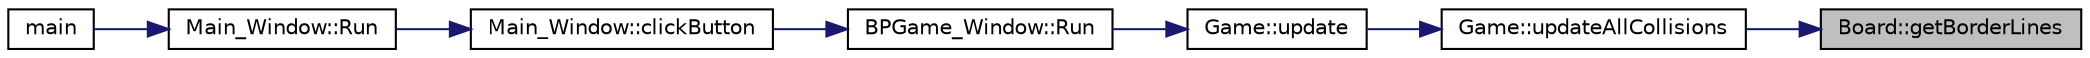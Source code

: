 digraph "Board::getBorderLines"
{
 // LATEX_PDF_SIZE
  edge [fontname="Helvetica",fontsize="10",labelfontname="Helvetica",labelfontsize="10"];
  node [fontname="Helvetica",fontsize="10",shape=record];
  rankdir="RL";
  Node1 [label="Board::getBorderLines",height=0.2,width=0.4,color="black", fillcolor="grey75", style="filled", fontcolor="black",tooltip="Lineas existentes con las que la bola puede colisionar."];
  Node1 -> Node2 [dir="back",color="midnightblue",fontsize="10",style="solid",fontname="Helvetica"];
  Node2 [label="Game::updateAllCollisions",height=0.2,width=0.4,color="black", fillcolor="white", style="filled",URL="$classGame.html#a9ccdc116d2cf1027eef23cedc86bfbfc",tooltip="Actaulizador de todas las colisiones posibles."];
  Node2 -> Node3 [dir="back",color="midnightblue",fontsize="10",style="solid",fontname="Helvetica"];
  Node3 [label="Game::update",height=0.2,width=0.4,color="black", fillcolor="white", style="filled",URL="$classGame.html#a79df6376b332d63c9eca0dcee30305c3",tooltip=" "];
  Node3 -> Node4 [dir="back",color="midnightblue",fontsize="10",style="solid",fontname="Helvetica"];
  Node4 [label="BPGame_Window::Run",height=0.2,width=0.4,color="black", fillcolor="white", style="filled",URL="$classBPGame__Window.html#af16ea50673729421b824d00b57769c7b",tooltip="Run the window for the BP Game."];
  Node4 -> Node5 [dir="back",color="midnightblue",fontsize="10",style="solid",fontname="Helvetica"];
  Node5 [label="Main_Window::clickButton",height=0.2,width=0.4,color="black", fillcolor="white", style="filled",URL="$classMain__Window.html#a502bce91d1c3e08d193eb817c9b79f00",tooltip="It is called if the mouse is left clicked, and changes the window if the click was over a button."];
  Node5 -> Node6 [dir="back",color="midnightblue",fontsize="10",style="solid",fontname="Helvetica"];
  Node6 [label="Main_Window::Run",height=0.2,width=0.4,color="black", fillcolor="white", style="filled",URL="$classMain__Window.html#ae90070ea093f89d1f207b686e6e569a3",tooltip="Initializes the menu window."];
  Node6 -> Node7 [dir="back",color="midnightblue",fontsize="10",style="solid",fontname="Helvetica"];
  Node7 [label="main",height=0.2,width=0.4,color="black", fillcolor="white", style="filled",URL="$main_8cpp.html#ae66f6b31b5ad750f1fe042a706a4e3d4",tooltip=" "];
}
